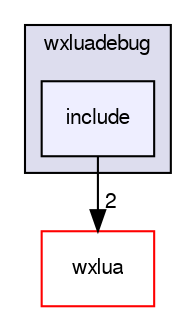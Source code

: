 digraph G {
  compound=true
  node [ fontsize="10", fontname="FreeSans"];
  edge [ labelfontsize="10", labelfontname="FreeSans"];
  subgraph clusterdir_cf470daeabd5035b695eccd689e0edbd {
    graph [ bgcolor="#ddddee", pencolor="black", label="wxluadebug" fontname="FreeSans", fontsize="10", URL="dir_cf470daeabd5035b695eccd689e0edbd.html"]
  dir_7cfce83e8155d1168953975fd16ca4b2 [shape=box, label="include", style="filled", fillcolor="#eeeeff", pencolor="black", URL="dir_7cfce83e8155d1168953975fd16ca4b2.html"];
  }
  dir_b59b58daa92d206701e75411b2cef894 [shape=box label="wxlua" fillcolor="white" style="filled" color="red" URL="dir_b59b58daa92d206701e75411b2cef894.html"];
  dir_7cfce83e8155d1168953975fd16ca4b2->dir_b59b58daa92d206701e75411b2cef894 [headlabel="2", labeldistance=1.5 headhref="dir_000008_000001.html"];
}
